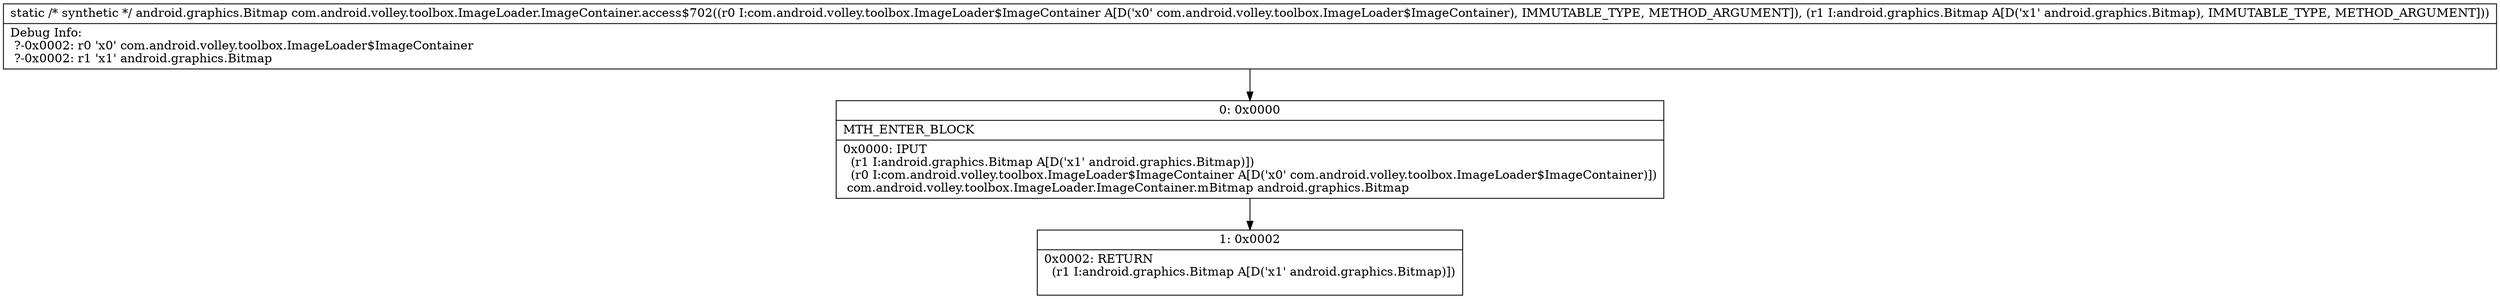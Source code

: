 digraph "CFG forcom.android.volley.toolbox.ImageLoader.ImageContainer.access$702(Lcom\/android\/volley\/toolbox\/ImageLoader$ImageContainer;Landroid\/graphics\/Bitmap;)Landroid\/graphics\/Bitmap;" {
Node_0 [shape=record,label="{0\:\ 0x0000|MTH_ENTER_BLOCK\l|0x0000: IPUT  \l  (r1 I:android.graphics.Bitmap A[D('x1' android.graphics.Bitmap)])\l  (r0 I:com.android.volley.toolbox.ImageLoader$ImageContainer A[D('x0' com.android.volley.toolbox.ImageLoader$ImageContainer)])\l com.android.volley.toolbox.ImageLoader.ImageContainer.mBitmap android.graphics.Bitmap \l}"];
Node_1 [shape=record,label="{1\:\ 0x0002|0x0002: RETURN  \l  (r1 I:android.graphics.Bitmap A[D('x1' android.graphics.Bitmap)])\l \l}"];
MethodNode[shape=record,label="{static \/* synthetic *\/ android.graphics.Bitmap com.android.volley.toolbox.ImageLoader.ImageContainer.access$702((r0 I:com.android.volley.toolbox.ImageLoader$ImageContainer A[D('x0' com.android.volley.toolbox.ImageLoader$ImageContainer), IMMUTABLE_TYPE, METHOD_ARGUMENT]), (r1 I:android.graphics.Bitmap A[D('x1' android.graphics.Bitmap), IMMUTABLE_TYPE, METHOD_ARGUMENT]))  | Debug Info:\l  ?\-0x0002: r0 'x0' com.android.volley.toolbox.ImageLoader$ImageContainer\l  ?\-0x0002: r1 'x1' android.graphics.Bitmap\l}"];
MethodNode -> Node_0;
Node_0 -> Node_1;
}


